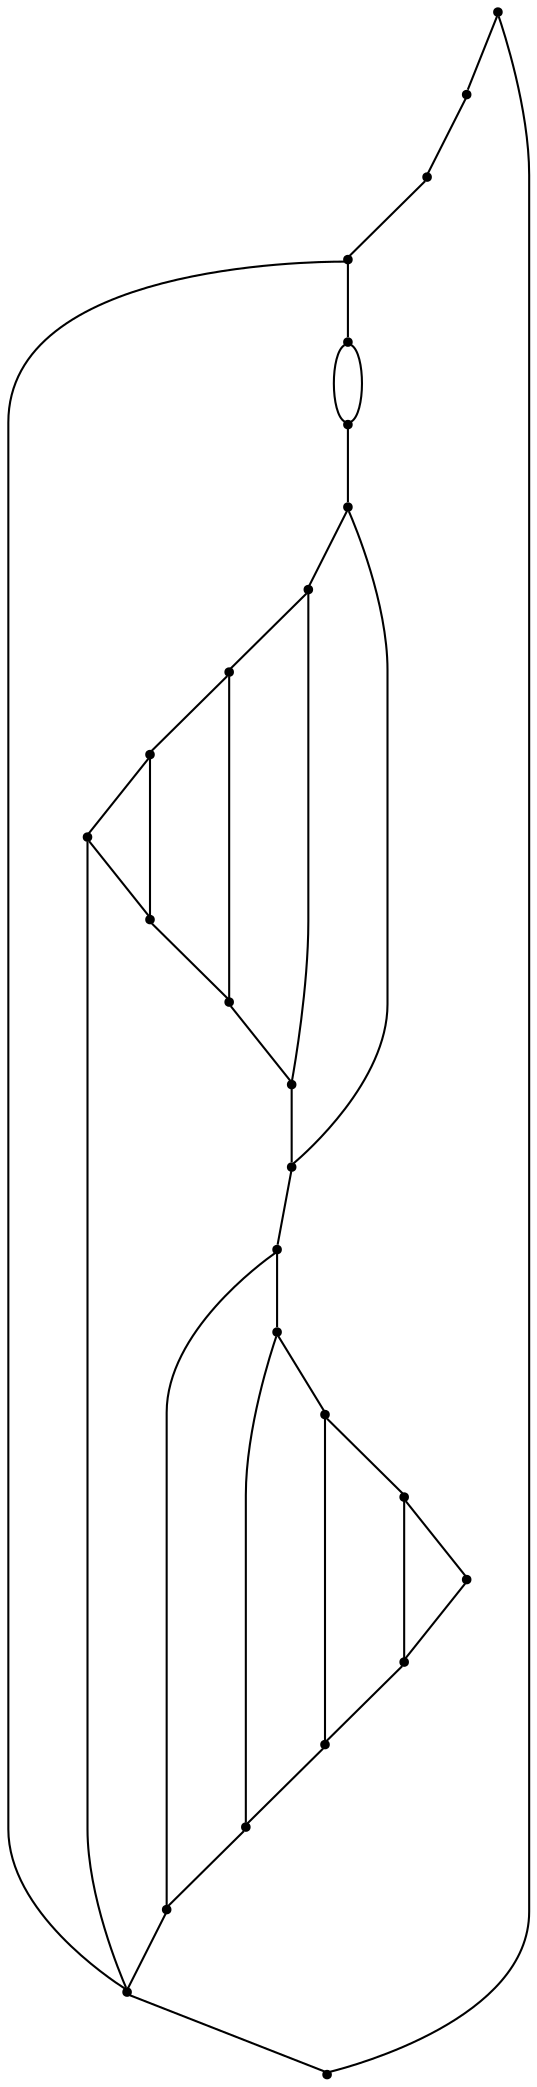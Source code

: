 graph {
  node [shape=point,comment="{\"directed\":false,\"doi\":\"10.4230/LIPIcs.GD.2024.8\",\"figure\":\"3\"}"]

  v0 [pos="1240.5000317979018,1093.8715249040076"]
  v1 [pos="1205.0560235709988,1095.2311314324616"]
  v2 [pos="1275.9431178856519,1091.1559995191278"]
  v3 [pos="1577.2114164951465,809.9818160652378"]
  v4 [pos="1410.6289818381047,572.2749857739839"]
  v5 [pos="1394.6804262036446,564.1251034306295"]
  v6 [pos="1371.64106565599,554.6160596226864"]
  v7 [pos="1346.8309435520468,545.108668909101"]
  v8 [pos="1205.0560235709988,524.7325006980141"]
  v9 [pos="859.4862839923543,918.6481643941568"]
  v10 [pos="832.900630646851,809.9818160652378"]
  v11 [pos="877.2062371411387,945.8145448395918"]
  v12 [pos="894.9289885052827,967.5478399375966"]
  v13 [pos="912.6518034652305,986.5643380396772"]
  v14 [pos="974.6743105097281,1034.1047885379762"]
  v15 [pos="1001.2599638552314,1050.4058248357292"]
  v16 [pos="1027.8410383028734,1061.2728538680449"]
  v17 [pos="1169.614622772045,1093.8715249040076"]
  v18 [pos="1063.2841243906234,545.108668909101"]
  v19 [pos="1038.4739386908768,554.6160596226864"]
  v20 [pos="1015.4347053348291,564.1251034306295"]
  v21 [pos="999.4857045297438,572.2749857739839"]
  v22 [pos="912.6518034652304,633.3992940907985"]
  v23 [pos="894.9289885052827,652.4157921928793"]
  v24 [pos="877.2062371411387,674.1490872908839"]
  v25 [pos="859.4862839923544,701.315467736319"]

  v0 -- v1 [id="-1",pos="1240.5000317979018,1093.8715249040076 1228.8871087627622,1095.989017598727 1217.0376055770296,1096.4211686281722 1205.0560235709988,1095.2311314324616"]
  v2 -- v0 [id="-2",pos="1275.9431178856519,1091.1559995191278 1264.354021687167,1092.981136089574 1252.5490683184084,1094.27888186974 1240.5000317979018,1093.8715249040076"]
  v3 -- v2 [id="-3",pos="1577.2114164951465,809.9818160652378 1578.7635356785531,949.5952348206928 1448.4512760680586,1065.8778628639618 1275.9431178856519,1091.1559995191278"]
  v4 -- v3 [id="-4",pos="1410.6289818381047,572.2749857739839 1512.2029100594045,622.3387965767917 1578.7635356785531,710.201879881959 1577.2114164951465,809.9818160652378"]
  v5 -- v4 [id="-5",pos="1394.6804262036446,564.1251034306295 1400.572722553096,565.7750768805839 1405.9622800722077,568.3644740663287 1410.6289818381047,572.2749857739839"]
  v6 -- v5 [id="-6",pos="1371.64106565599,554.6160596226864 1379.8879505776713,556.6666037715038 1387.5752496459152,559.8801677859271 1394.6804262036446,564.1251034306295"]
  v7 -- v6 [id="-7",pos="1346.8309435520468,545.108668909101 1355.4646832631188,547.5914357421386 1363.8400252635922,550.5126359519338 1371.64106565599,554.6160596226864"]
  v8 -- v7 [id="-8",pos="1205.0560235709988,524.7325006980141 1255.2776720542704,523.5424635023037 1303.185002907864,531.1354077932647 1346.8309435520468,545.108668909101"]
  v9 -- v10 [id="-9",pos="859.4862839923543,918.6481643941568 841.2608825353349,885.2151740270418 831.3493382088919,848.4857648045733 832.900630646851,809.9818160652378"]
  v11 -- v9 [id="-10",pos="877.2062371411387,945.8145448395918 870.0313281632339,937.4427804962475 864.3116250115107,928.2251406865817 859.4862839923543,918.6481643941568"]
  v12 -- v11 [id="-11",pos="894.9289885052827,967.5478399375966 887.5439941371842,961.363541347091 881.7305653804963,953.9724182960138 877.2062371411387,945.8145448395918"]
  v13 -- v12 [id="-13",pos="912.6518034652305,986.5643380396772 905.4172999590043,981.3619686429339 899.4230121016606,975.0385601161473 894.9289885052827,967.5478399375966"]
  v14 -- v13 [id="-14",pos="974.6743105097281,1034.1047885379762 950.906483882994,1021.187036556436 929.9845555622292,1005.1806461061301 912.6518034652305,986.5643380396772"]
  v10 -- v25 [id="-17",pos="832.900630646851,809.9818160652378 831.349338208892,771.4778673259025 841.260882535335,734.7484581034339 859.4862839923544,701.315467736319"]
  v25 -- v24 [id="-18",pos="859.4862839923544,701.315467736319 864.3116250115107,691.7384914438941 870.0313281632339,682.5208516342282 877.2062371411387,674.1490872908839"]
  v24 -- v23 [id="-19",pos="877.2062371411387,674.1490872908839 881.7305653804962,665.991213834462 887.5439941371841,658.6000907833848 894.9289885052827,652.4157921928793"]
  v23 -- v22 [id="-20",pos="894.9289885052827,652.4157921928793 899.4230121016603,644.9250720143285 905.417299959004,638.601663487542 912.6518034652304,633.3992940907985"]
  v22 -- v21 [id="-21",pos="912.6518034652304,633.3992940907985 936.3052048815293,608.6549304561601 965.7154618972413,587.8944586208366 999.4857045297438,572.2749857739839"]
  v21 -- v20 [id="-22",pos="999.4857045297438,572.2749857739839 1004.1365092960807,568.3710503769876 1009.5423146715497,565.7737392989839 1015.4347053348291,564.1251034306295"]
  v20 -- v19 [id="-23",pos="1015.4347053348291,564.1251034306295 1022.5618372375209,559.8696250345326 1030.2546124937796,556.6544016468542 1038.4739386908768,554.6160596226864"]
  v19 -- v18 [id="-24",pos="1038.4739386908768,554.6160596226864 1046.3053199488008,550.5010015706878 1054.677616132423,547.5815728346229 1063.2841243906234,545.108668909101"]
  v18 -- v8 [id="-25",pos="1063.2841243906234,545.108668909101 1106.9470043578085,531.1323661361371 1154.8451983122102,523.5424635023037 1205.0560235709988,524.7325006980141"]
  v15 -- v14 [id="-26",pos="1001.2599638552314,1050.4058248357292 991.9487822504102,1045.471869715403 982.8304844893557,1040.4569464159888 974.6743105097281,1034.1047885379762"]
  v1 -- v17 [id="-28",pos="1205.0560235709988,1095.2311314324616 1193.076526190441,1096.4211686281722 1181.2283156450978,1095.9891129223383 1169.614622772045,1093.8715249040076"]
  v17 -- v16 [id="-29",pos="1169.614622772045,1093.8715249040076 1118.5090092991513,1091.456662772599 1070.467021707537,1079.9049244724217 1027.8410383028734,1061.2728538680449"]
  v16 -- v15 [id="-30",pos="1027.8410383028734,1061.2728538680449 1018.5583427923336,1058.381135136096 1009.840308162598,1054.4042137989898 1001.2599638552314,1050.4058248357292"]
  v15 -- v14 [id="-27",pos="1001.2599638552314,1050.4058248357292 1001.2591371097842,891.2960015751647 997.4706078959073,674.1507403852413 1205.0569139122497,674.1507403852413 1362.4794223870763,674.1507403852413 1493.8990058650659,697.4349558932993 1571.7288222641603,802.509511666783 1532.7784276061873,680.657701259495 1367.607915183448,653.7733641436624 1205.0547516549263,653.7733641436624 995.9180435418756,653.7733641436624 974.6455016106835,864.5433397829588 974.6743105097281,1034.1047885379762"]
  v10 -- v3 [id="-31",pos="832.900630646851,809.9818160652378 1577.2114164951465,809.9818160652378 1577.2114164951465,809.9818160652378 1577.2114164951465,809.9818160652378"]
  v25 -- v9 [id="-32",pos="859.4862839923544,701.315467736319 859.4862839923543,918.6481643941568 859.4862839923543,918.6481643941568 859.4862839923543,918.6481643941568"]
  v24 -- v11 [id="-33",pos="877.2062371411387,674.1490872908839 877.2062371411387,945.8145448395918 877.2062371411387,945.8145448395918 877.2062371411387,945.8145448395918"]
  v23 -- v12 [id="-35",pos="894.9289885052827,652.4157921928793 894.9289885052827,967.5478399375966 894.9289885052827,967.5478399375966 894.9289885052827,967.5478399375966"]
  v22 -- v13 [id="-36",pos="912.6518034652304,633.3992940907985 912.6518034652305,986.5643380396772 912.6518034652305,986.5643380396772 912.6518034652305,986.5643380396772"]
  v21 -- v4 [id="-37",pos="999.4857045297438,572.2749857739839 1410.6289818381047,572.2749857739839 1410.6289818381047,572.2749857739839 1410.6289818381047,572.2749857739839"]
  v20 -- v5 [id="-38",pos="1015.4347053348291,564.1251034306295 1394.6804262036446,564.1251034306295 1394.6804262036446,564.1251034306295 1394.6804262036446,564.1251034306295"]
  v16 -- v3 [id="-39",pos="1027.8410383028734,1061.2728538680449 1577.2114164951465,809.9818160652378 1577.2114164951465,809.9818160652378 1577.2114164951465,809.9818160652378"]
  v19 -- v6 [id="-40",pos="1038.4739386908768,554.6160596226864 1371.64106565599,554.6160596226864 1371.64106565599,554.6160596226864 1371.64106565599,554.6160596226864"]
  v18 -- v7 [id="-41",pos="1063.2841243906234,545.108668909101 1346.8309435520468,545.108668909101 1346.8309435520468,545.108668909101 1346.8309435520468,545.108668909101"]
}